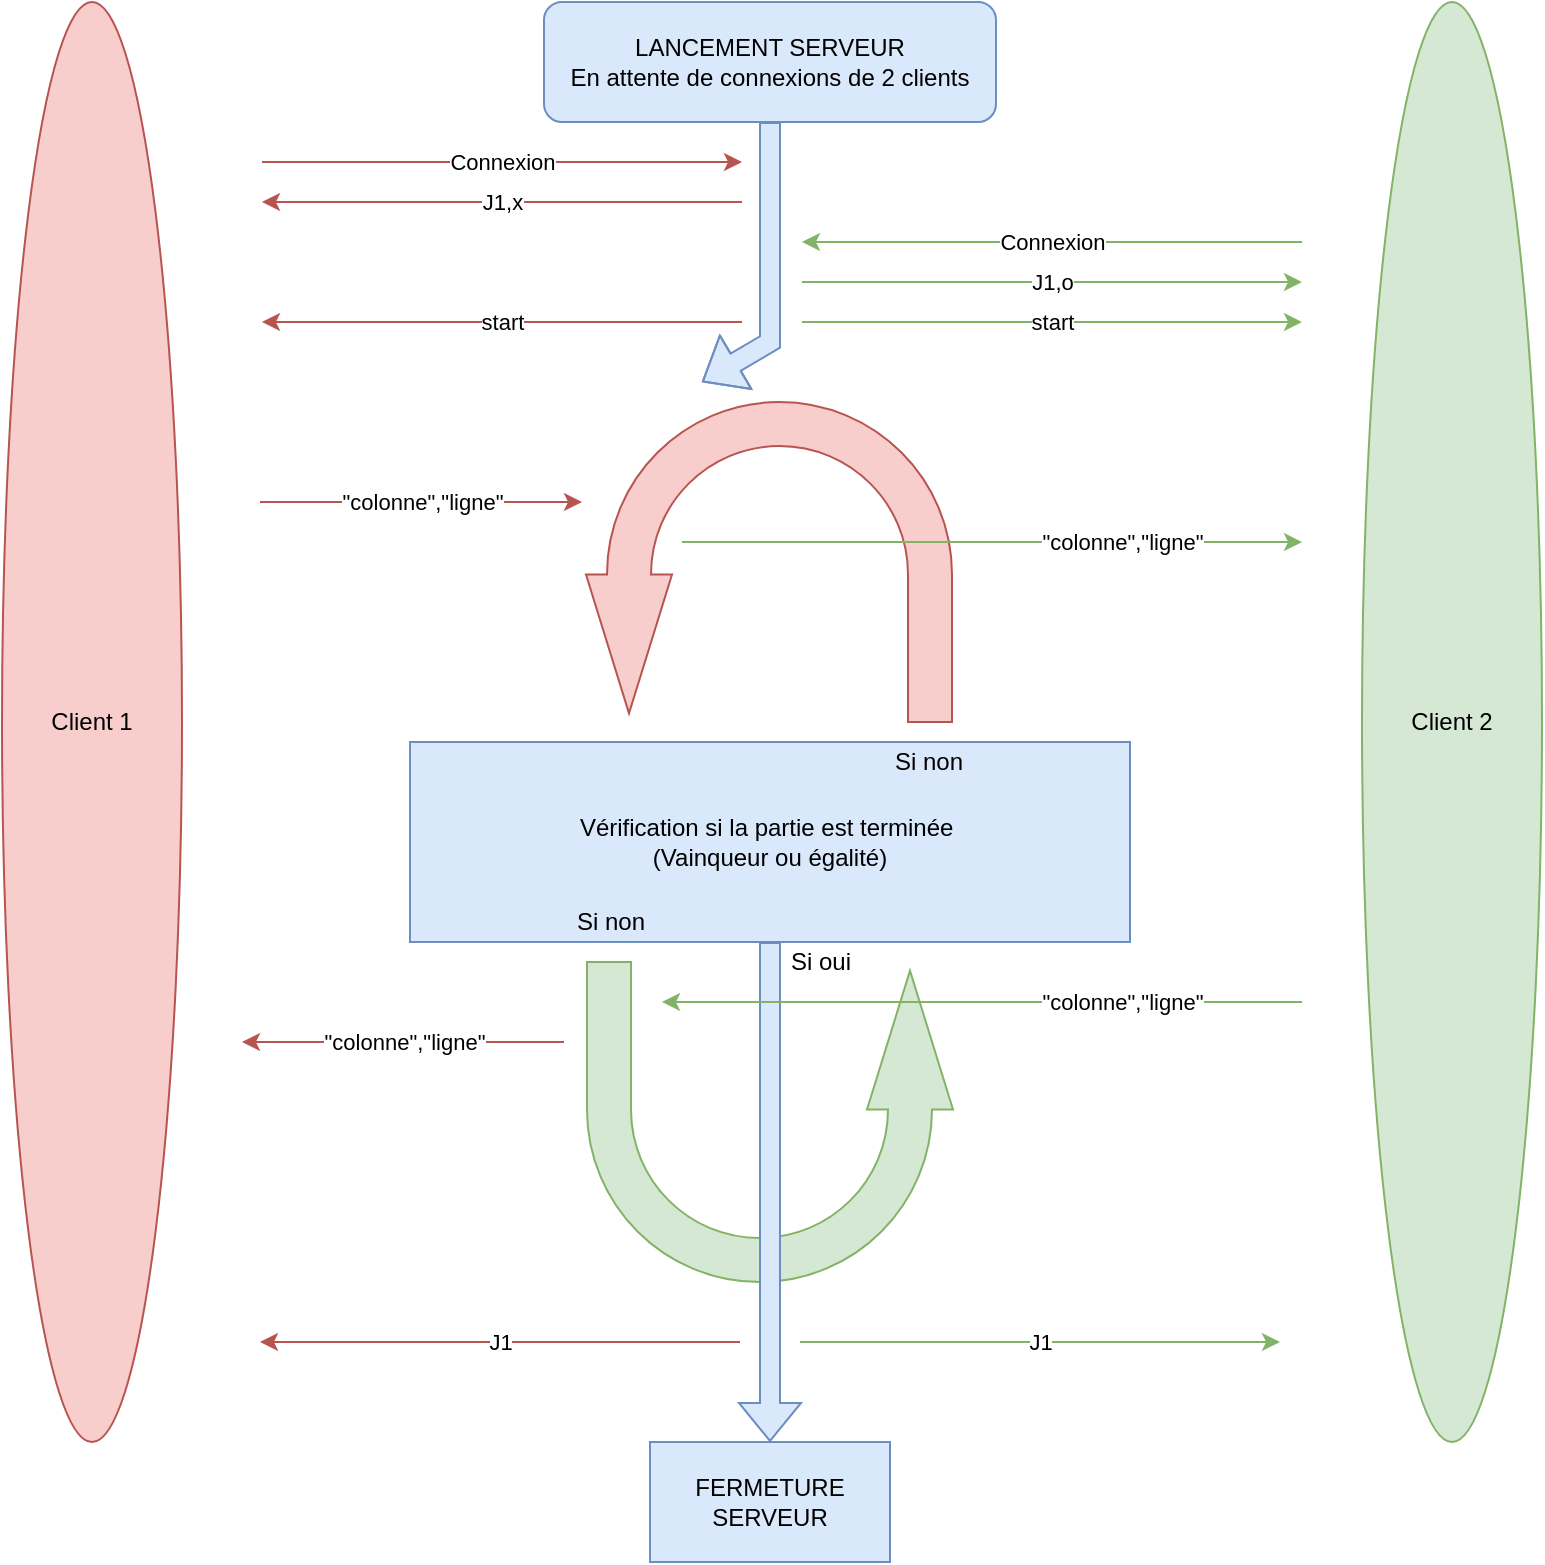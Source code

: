 <mxfile version="17.4.0" type="device"><diagram id="X5c4F3_SbRt8jGziYsXw" name="Page-1"><mxGraphModel dx="1422" dy="804" grid="1" gridSize="10" guides="1" tooltips="1" connect="1" arrows="1" fold="1" page="1" pageScale="1" pageWidth="827" pageHeight="1169" math="0" shadow="0"><root><mxCell id="0"/><mxCell id="1" parent="0"/><mxCell id="EUdLFje5ZouWQ0WPKNFm-1" value="LANCEMENT SERVEUR&lt;br&gt;En attente de connexions de 2 clients" style="rounded=1;whiteSpace=wrap;html=1;fillColor=#dae8fc;strokeColor=#6c8ebf;" parent="1" vertex="1"><mxGeometry x="301" y="40" width="226" height="60" as="geometry"/></mxCell><mxCell id="EUdLFje5ZouWQ0WPKNFm-2" value="" style="shape=flexArrow;endArrow=classic;html=1;rounded=0;exitX=0.5;exitY=1;exitDx=0;exitDy=0;fillColor=#dae8fc;strokeColor=#6c8ebf;" parent="1" source="EUdLFje5ZouWQ0WPKNFm-1" edge="1"><mxGeometry width="50" height="50" relative="1" as="geometry"><mxPoint x="390" y="410" as="sourcePoint"/><mxPoint x="380" y="230" as="targetPoint"/><Array as="points"><mxPoint x="414" y="210"/></Array></mxGeometry></mxCell><mxCell id="EUdLFje5ZouWQ0WPKNFm-3" value="Client 2" style="ellipse;whiteSpace=wrap;html=1;fillColor=#d5e8d4;strokeColor=#82b366;" parent="1" vertex="1"><mxGeometry x="710" y="40" width="90" height="720" as="geometry"/></mxCell><mxCell id="EUdLFje5ZouWQ0WPKNFm-4" value="Client 1" style="ellipse;whiteSpace=wrap;html=1;fillColor=#f8cecc;strokeColor=#b85450;" parent="1" vertex="1"><mxGeometry x="30" y="40" width="90" height="720" as="geometry"/></mxCell><mxCell id="EUdLFje5ZouWQ0WPKNFm-6" value="Connexion" style="endArrow=classic;html=1;rounded=0;fillColor=#f8cecc;strokeColor=#b85450;" parent="1" edge="1"><mxGeometry width="50" height="50" relative="1" as="geometry"><mxPoint x="160" y="120" as="sourcePoint"/><mxPoint x="400" y="120" as="targetPoint"/></mxGeometry></mxCell><mxCell id="EUdLFje5ZouWQ0WPKNFm-7" value="J1,x" style="endArrow=classic;html=1;rounded=0;fillColor=#f8cecc;strokeColor=#b85450;" parent="1" edge="1"><mxGeometry width="50" height="50" relative="1" as="geometry"><mxPoint x="400" y="140" as="sourcePoint"/><mxPoint x="160" y="140" as="targetPoint"/></mxGeometry></mxCell><mxCell id="EUdLFje5ZouWQ0WPKNFm-8" value="Connexion" style="endArrow=classic;html=1;rounded=0;fillColor=#d5e8d4;strokeColor=#82b366;" parent="1" edge="1"><mxGeometry width="50" height="50" relative="1" as="geometry"><mxPoint x="680" y="160" as="sourcePoint"/><mxPoint x="430" y="160" as="targetPoint"/></mxGeometry></mxCell><mxCell id="EUdLFje5ZouWQ0WPKNFm-9" value="J1,o" style="endArrow=classic;html=1;rounded=0;fillColor=#d5e8d4;strokeColor=#82b366;" parent="1" edge="1"><mxGeometry width="50" height="50" relative="1" as="geometry"><mxPoint x="430" y="180" as="sourcePoint"/><mxPoint x="680" y="180" as="targetPoint"/></mxGeometry></mxCell><mxCell id="EUdLFje5ZouWQ0WPKNFm-10" value="start" style="endArrow=classic;html=1;rounded=0;fillColor=#f8cecc;strokeColor=#b85450;" parent="1" edge="1"><mxGeometry width="50" height="50" relative="1" as="geometry"><mxPoint x="400" y="200" as="sourcePoint"/><mxPoint x="160" y="200" as="targetPoint"/></mxGeometry></mxCell><mxCell id="EUdLFje5ZouWQ0WPKNFm-11" value="start" style="endArrow=classic;html=1;rounded=0;fillColor=#d5e8d4;strokeColor=#82b366;" parent="1" edge="1"><mxGeometry width="50" height="50" relative="1" as="geometry"><mxPoint x="430" y="200" as="sourcePoint"/><mxPoint x="680" y="200" as="targetPoint"/></mxGeometry></mxCell><mxCell id="EUdLFje5ZouWQ0WPKNFm-16" value="" style="html=1;shadow=0;dashed=0;align=center;verticalAlign=middle;shape=mxgraph.arrows2.uTurnArrow;dy=11;arrowHead=43;dx2=69.41;direction=south;flipH=1;fillColor=#f8cecc;strokeColor=#b85450;" parent="1" vertex="1"><mxGeometry x="322" y="240" width="183" height="160" as="geometry"/></mxCell><mxCell id="EUdLFje5ZouWQ0WPKNFm-18" value="Vérification si la partie est terminée&amp;nbsp;&lt;br&gt;(Vainqueur ou égalité)" style="rounded=0;whiteSpace=wrap;html=1;fillColor=#dae8fc;strokeColor=#6c8ebf;" parent="1" vertex="1"><mxGeometry x="234" y="410" width="360" height="100" as="geometry"/></mxCell><mxCell id="EUdLFje5ZouWQ0WPKNFm-19" value="Si non" style="text;html=1;strokeColor=none;fillColor=none;align=center;verticalAlign=middle;whiteSpace=wrap;rounded=0;" parent="1" vertex="1"><mxGeometry x="315" y="490" width="39" height="20" as="geometry"/></mxCell><mxCell id="EUdLFje5ZouWQ0WPKNFm-20" value="Si non" style="text;html=1;strokeColor=none;fillColor=none;align=center;verticalAlign=middle;whiteSpace=wrap;rounded=0;" parent="1" vertex="1"><mxGeometry x="474" y="410" width="39" height="20" as="geometry"/></mxCell><mxCell id="EUdLFje5ZouWQ0WPKNFm-24" value="Si oui" style="text;html=1;strokeColor=none;fillColor=none;align=center;verticalAlign=middle;whiteSpace=wrap;rounded=0;" parent="1" vertex="1"><mxGeometry x="420" y="510" width="39" height="20" as="geometry"/></mxCell><mxCell id="EUdLFje5ZouWQ0WPKNFm-25" value="J1" style="endArrow=classic;html=1;rounded=0;fillColor=#f8cecc;strokeColor=#b85450;" parent="1" edge="1"><mxGeometry width="50" height="50" relative="1" as="geometry"><mxPoint x="399" y="710" as="sourcePoint"/><mxPoint x="159" y="710" as="targetPoint"/></mxGeometry></mxCell><mxCell id="EUdLFje5ZouWQ0WPKNFm-26" value="J1" style="endArrow=classic;html=1;rounded=0;fillColor=#d5e8d4;strokeColor=#82b366;" parent="1" edge="1"><mxGeometry width="50" height="50" relative="1" as="geometry"><mxPoint x="429" y="710" as="sourcePoint"/><mxPoint x="669" y="710" as="targetPoint"/></mxGeometry></mxCell><mxCell id="EUdLFje5ZouWQ0WPKNFm-27" value="&quot;colonne&quot;,&quot;ligne&quot;" style="endArrow=classic;html=1;rounded=0;fillColor=#f8cecc;strokeColor=#b85450;" parent="1" edge="1"><mxGeometry width="50" height="50" relative="1" as="geometry"><mxPoint x="159" y="290" as="sourcePoint"/><mxPoint x="320" y="290" as="targetPoint"/></mxGeometry></mxCell><mxCell id="EUdLFje5ZouWQ0WPKNFm-28" value="&quot;colonne&quot;,&quot;ligne&quot;" style="endArrow=classic;html=1;rounded=0;fillColor=#d5e8d4;strokeColor=#82b366;" parent="1" edge="1"><mxGeometry x="0.419" width="50" height="50" relative="1" as="geometry"><mxPoint x="370" y="310" as="sourcePoint"/><mxPoint x="680" y="310" as="targetPoint"/><mxPoint as="offset"/></mxGeometry></mxCell><mxCell id="EUdLFje5ZouWQ0WPKNFm-29" value="" style="html=1;shadow=0;dashed=0;align=center;verticalAlign=middle;shape=mxgraph.arrows2.uTurnArrow;dy=11;arrowHead=43;dx2=69.41;direction=south;flipH=0;fillColor=#d5e8d4;strokeColor=#82b366;flipV=1;" parent="1" vertex="1"><mxGeometry x="322.5" y="520" width="183" height="160" as="geometry"/></mxCell><mxCell id="EUdLFje5ZouWQ0WPKNFm-23" value="" style="shape=flexArrow;endArrow=classic;html=1;rounded=0;exitX=0.5;exitY=1;exitDx=0;exitDy=0;fillColor=#dae8fc;strokeColor=#6c8ebf;entryX=0.5;entryY=0;entryDx=0;entryDy=0;" parent="1" source="EUdLFje5ZouWQ0WPKNFm-18" target="EUdLFje5ZouWQ0WPKNFm-30" edge="1"><mxGeometry width="50" height="50" relative="1" as="geometry"><mxPoint x="130" y="380" as="sourcePoint"/><mxPoint x="414" y="750" as="targetPoint"/></mxGeometry></mxCell><mxCell id="EUdLFje5ZouWQ0WPKNFm-30" value="FERMETURE SERVEUR" style="rounded=0;whiteSpace=wrap;html=1;fillColor=#dae8fc;strokeColor=#6c8ebf;" parent="1" vertex="1"><mxGeometry x="354" y="760" width="120" height="60" as="geometry"/></mxCell><mxCell id="EUdLFje5ZouWQ0WPKNFm-31" value="&quot;colonne&quot;,&quot;ligne&quot;" style="endArrow=classic;html=1;rounded=0;fillColor=#f8cecc;strokeColor=#b85450;" parent="1" edge="1"><mxGeometry width="50" height="50" relative="1" as="geometry"><mxPoint x="311" y="560" as="sourcePoint"/><mxPoint x="150" y="560" as="targetPoint"/></mxGeometry></mxCell><mxCell id="EUdLFje5ZouWQ0WPKNFm-32" value="&quot;colonne&quot;,&quot;ligne&quot;" style="endArrow=classic;html=1;rounded=0;fillColor=#d5e8d4;strokeColor=#82b366;" parent="1" edge="1"><mxGeometry x="-0.438" width="50" height="50" relative="1" as="geometry"><mxPoint x="680" y="540" as="sourcePoint"/><mxPoint x="360" y="540" as="targetPoint"/><mxPoint as="offset"/></mxGeometry></mxCell></root></mxGraphModel></diagram></mxfile>